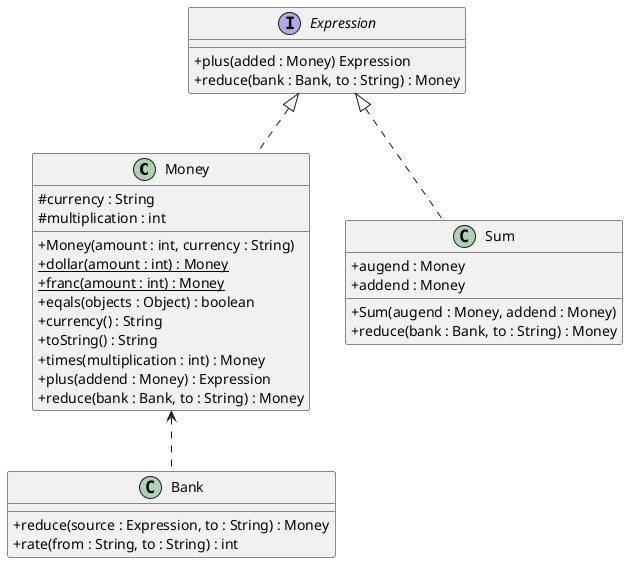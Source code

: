 @startuml
'https://plantuml.com/class-diagram
skinparam classAttributeIconSize 0
/' 14장 : 환율 적용(인터페이스 수정)
'/
class Money
interface Expression
class Bank
class Sum

Expression <|.. Money
Money <.. Bank
Expression <|.. Sum

class Money{
 #currency : String
 #multiplication : int
 +Money(amount : int, currency : String)
 +dollar(amount : int) : {static} Money
 +franc(amount : int) : {static} Money
 +eqals(objects : Object) : boolean
 +currency() : String
 +toString() : String
 +times(multiplication : int) : Money
 +plus(addend : Money) : Expression
 +reduce(bank : Bank, to : String) : Money
}
interface Expression{
 +plus(added : Money) Expression
 +reduce(bank : Bank, to : String) : Money
}
class Bank{
 +reduce(source : Expression, to : String) : Money
 +rate(from : String, to : String) : int
}
class Sum{
 +augend : Money
 +addend : Money
 +Sum(augend : Money, addend : Money)
 +reduce(bank : Bank, to : String) : Money
}
@enduml